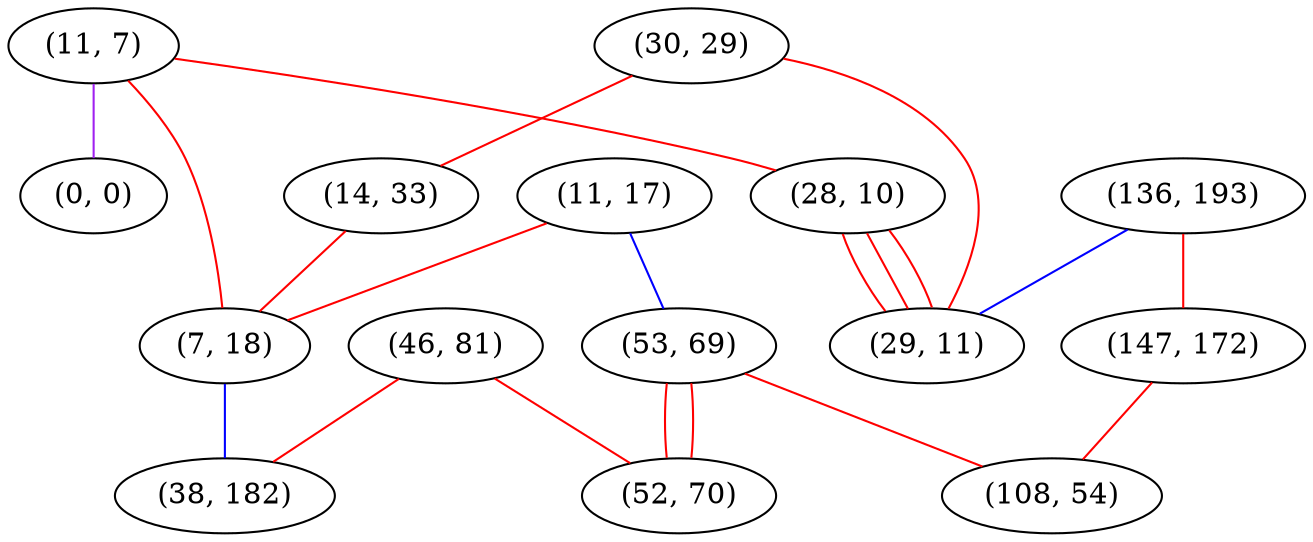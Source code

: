 graph "" {
"(11, 7)";
"(46, 81)";
"(11, 17)";
"(53, 69)";
"(136, 193)";
"(28, 10)";
"(30, 29)";
"(29, 11)";
"(14, 33)";
"(0, 0)";
"(147, 172)";
"(7, 18)";
"(38, 182)";
"(108, 54)";
"(52, 70)";
"(11, 7)" -- "(28, 10)"  [color=red, key=0, weight=1];
"(11, 7)" -- "(0, 0)"  [color=purple, key=0, weight=4];
"(11, 7)" -- "(7, 18)"  [color=red, key=0, weight=1];
"(46, 81)" -- "(52, 70)"  [color=red, key=0, weight=1];
"(46, 81)" -- "(38, 182)"  [color=red, key=0, weight=1];
"(11, 17)" -- "(53, 69)"  [color=blue, key=0, weight=3];
"(11, 17)" -- "(7, 18)"  [color=red, key=0, weight=1];
"(53, 69)" -- "(52, 70)"  [color=red, key=0, weight=1];
"(53, 69)" -- "(52, 70)"  [color=red, key=1, weight=1];
"(53, 69)" -- "(108, 54)"  [color=red, key=0, weight=1];
"(136, 193)" -- "(147, 172)"  [color=red, key=0, weight=1];
"(136, 193)" -- "(29, 11)"  [color=blue, key=0, weight=3];
"(28, 10)" -- "(29, 11)"  [color=red, key=0, weight=1];
"(28, 10)" -- "(29, 11)"  [color=red, key=1, weight=1];
"(28, 10)" -- "(29, 11)"  [color=red, key=2, weight=1];
"(30, 29)" -- "(14, 33)"  [color=red, key=0, weight=1];
"(30, 29)" -- "(29, 11)"  [color=red, key=0, weight=1];
"(14, 33)" -- "(7, 18)"  [color=red, key=0, weight=1];
"(147, 172)" -- "(108, 54)"  [color=red, key=0, weight=1];
"(7, 18)" -- "(38, 182)"  [color=blue, key=0, weight=3];
}
